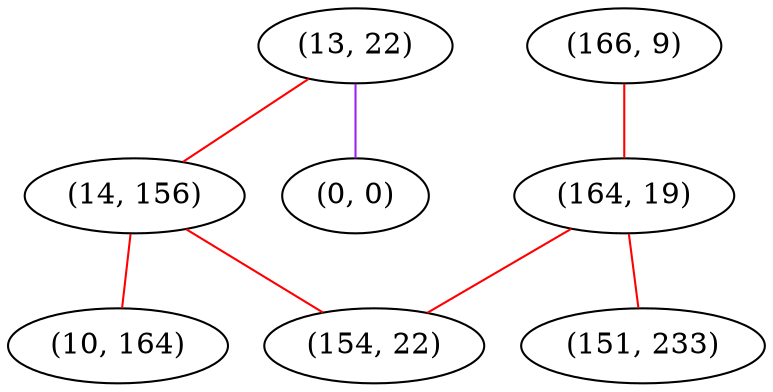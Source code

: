graph "" {
"(13, 22)";
"(14, 156)";
"(166, 9)";
"(0, 0)";
"(10, 164)";
"(164, 19)";
"(154, 22)";
"(151, 233)";
"(13, 22)" -- "(14, 156)"  [color=red, key=0, weight=1];
"(13, 22)" -- "(0, 0)"  [color=purple, key=0, weight=4];
"(14, 156)" -- "(154, 22)"  [color=red, key=0, weight=1];
"(14, 156)" -- "(10, 164)"  [color=red, key=0, weight=1];
"(166, 9)" -- "(164, 19)"  [color=red, key=0, weight=1];
"(164, 19)" -- "(154, 22)"  [color=red, key=0, weight=1];
"(164, 19)" -- "(151, 233)"  [color=red, key=0, weight=1];
}
